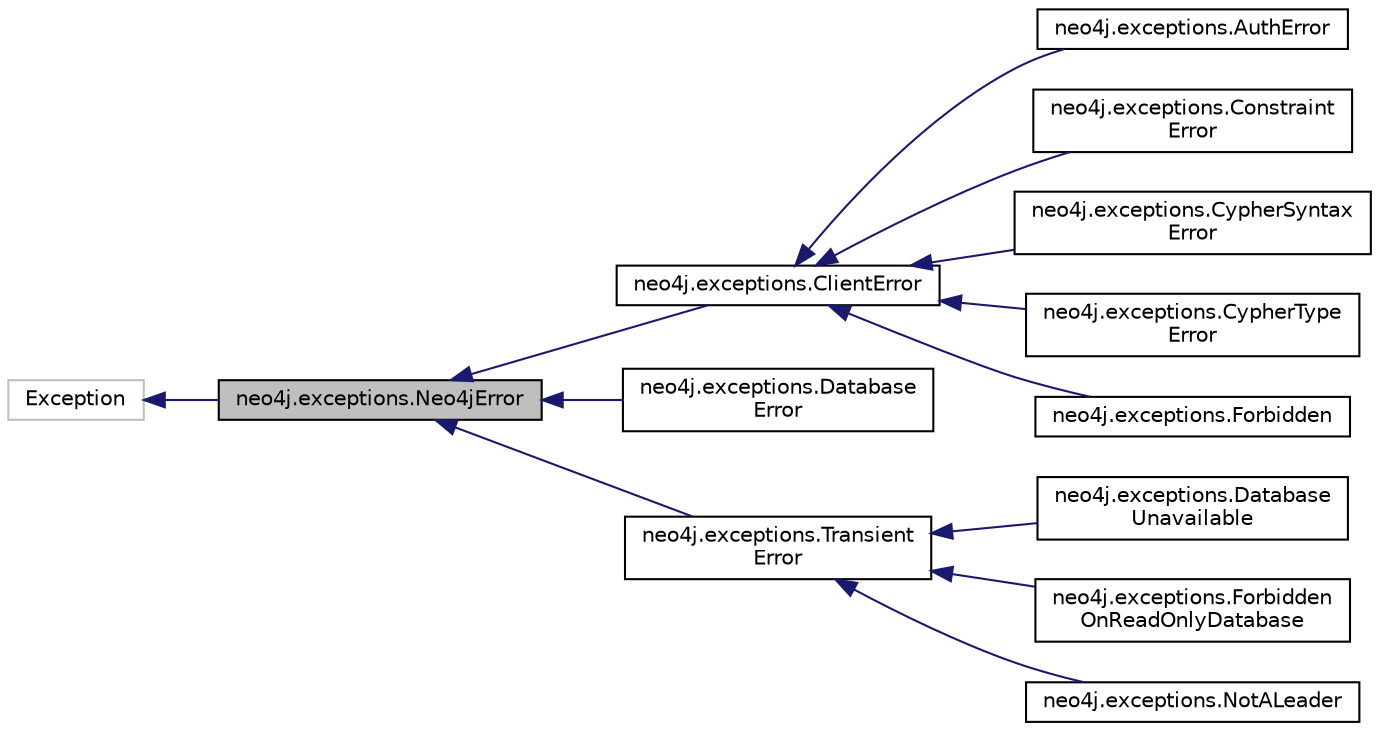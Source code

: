 digraph "neo4j.exceptions.Neo4jError"
{
 // LATEX_PDF_SIZE
  edge [fontname="Helvetica",fontsize="10",labelfontname="Helvetica",labelfontsize="10"];
  node [fontname="Helvetica",fontsize="10",shape=record];
  rankdir="LR";
  Node1 [label="neo4j.exceptions.Neo4jError",height=0.2,width=0.4,color="black", fillcolor="grey75", style="filled", fontcolor="black",tooltip=" "];
  Node2 -> Node1 [dir="back",color="midnightblue",fontsize="10",style="solid",fontname="Helvetica"];
  Node2 [label="Exception",height=0.2,width=0.4,color="grey75", fillcolor="white", style="filled",tooltip=" "];
  Node1 -> Node3 [dir="back",color="midnightblue",fontsize="10",style="solid",fontname="Helvetica"];
  Node3 [label="neo4j.exceptions.ClientError",height=0.2,width=0.4,color="black", fillcolor="white", style="filled",URL="$d9/d63/classneo4j_1_1exceptions_1_1_client_error.html",tooltip=" "];
  Node3 -> Node4 [dir="back",color="midnightblue",fontsize="10",style="solid",fontname="Helvetica"];
  Node4 [label="neo4j.exceptions.AuthError",height=0.2,width=0.4,color="black", fillcolor="white", style="filled",URL="$d1/d2b/classneo4j_1_1exceptions_1_1_auth_error.html",tooltip=" "];
  Node3 -> Node5 [dir="back",color="midnightblue",fontsize="10",style="solid",fontname="Helvetica"];
  Node5 [label="neo4j.exceptions.Constraint\lError",height=0.2,width=0.4,color="black", fillcolor="white", style="filled",URL="$d7/d42/classneo4j_1_1exceptions_1_1_constraint_error.html",tooltip=" "];
  Node3 -> Node6 [dir="back",color="midnightblue",fontsize="10",style="solid",fontname="Helvetica"];
  Node6 [label="neo4j.exceptions.CypherSyntax\lError",height=0.2,width=0.4,color="black", fillcolor="white", style="filled",URL="$df/dde/classneo4j_1_1exceptions_1_1_cypher_syntax_error.html",tooltip=" "];
  Node3 -> Node7 [dir="back",color="midnightblue",fontsize="10",style="solid",fontname="Helvetica"];
  Node7 [label="neo4j.exceptions.CypherType\lError",height=0.2,width=0.4,color="black", fillcolor="white", style="filled",URL="$de/dd7/classneo4j_1_1exceptions_1_1_cypher_type_error.html",tooltip=" "];
  Node3 -> Node8 [dir="back",color="midnightblue",fontsize="10",style="solid",fontname="Helvetica"];
  Node8 [label="neo4j.exceptions.Forbidden",height=0.2,width=0.4,color="black", fillcolor="white", style="filled",URL="$d5/da3/classneo4j_1_1exceptions_1_1_forbidden.html",tooltip=" "];
  Node1 -> Node9 [dir="back",color="midnightblue",fontsize="10",style="solid",fontname="Helvetica"];
  Node9 [label="neo4j.exceptions.Database\lError",height=0.2,width=0.4,color="black", fillcolor="white", style="filled",URL="$d1/d4b/classneo4j_1_1exceptions_1_1_database_error.html",tooltip=" "];
  Node1 -> Node10 [dir="back",color="midnightblue",fontsize="10",style="solid",fontname="Helvetica"];
  Node10 [label="neo4j.exceptions.Transient\lError",height=0.2,width=0.4,color="black", fillcolor="white", style="filled",URL="$db/d76/classneo4j_1_1exceptions_1_1_transient_error.html",tooltip=" "];
  Node10 -> Node11 [dir="back",color="midnightblue",fontsize="10",style="solid",fontname="Helvetica"];
  Node11 [label="neo4j.exceptions.Database\lUnavailable",height=0.2,width=0.4,color="black", fillcolor="white", style="filled",URL="$d3/d99/classneo4j_1_1exceptions_1_1_database_unavailable.html",tooltip=" "];
  Node10 -> Node12 [dir="back",color="midnightblue",fontsize="10",style="solid",fontname="Helvetica"];
  Node12 [label="neo4j.exceptions.Forbidden\lOnReadOnlyDatabase",height=0.2,width=0.4,color="black", fillcolor="white", style="filled",URL="$dd/d9b/classneo4j_1_1exceptions_1_1_forbidden_on_read_only_database.html",tooltip=" "];
  Node10 -> Node13 [dir="back",color="midnightblue",fontsize="10",style="solid",fontname="Helvetica"];
  Node13 [label="neo4j.exceptions.NotALeader",height=0.2,width=0.4,color="black", fillcolor="white", style="filled",URL="$d8/d55/classneo4j_1_1exceptions_1_1_not_a_leader.html",tooltip=" "];
}
